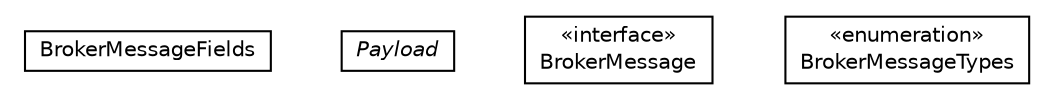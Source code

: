 #!/usr/local/bin/dot
#
# Class diagram 
# Generated by UMLGraph version R5_6-24-gf6e263 (http://www.umlgraph.org/)
#

digraph G {
	edge [fontname="Helvetica",fontsize=10,labelfontname="Helvetica",labelfontsize=10];
	node [fontname="Helvetica",fontsize=10,shape=plaintext];
	nodesep=0.25;
	ranksep=0.5;
	// org.universAAL.middleware.brokers.message.BrokerMessageFields
	c18631 [label=<<table title="org.universAAL.middleware.brokers.message.BrokerMessageFields" border="0" cellborder="1" cellspacing="0" cellpadding="2" port="p" href="./BrokerMessageFields.html">
		<tr><td><table border="0" cellspacing="0" cellpadding="1">
<tr><td align="center" balign="center"> BrokerMessageFields </td></tr>
		</table></td></tr>
		</table>>, URL="./BrokerMessageFields.html", fontname="Helvetica", fontcolor="black", fontsize=10.0];
	// org.universAAL.middleware.brokers.message.Payload
	c18632 [label=<<table title="org.universAAL.middleware.brokers.message.Payload" border="0" cellborder="1" cellspacing="0" cellpadding="2" port="p" href="./Payload.html">
		<tr><td><table border="0" cellspacing="0" cellpadding="1">
<tr><td align="center" balign="center"><font face="Helvetica-Oblique"> Payload </font></td></tr>
		</table></td></tr>
		</table>>, URL="./Payload.html", fontname="Helvetica", fontcolor="black", fontsize=10.0];
	// org.universAAL.middleware.brokers.message.BrokerMessage
	c18633 [label=<<table title="org.universAAL.middleware.brokers.message.BrokerMessage" border="0" cellborder="1" cellspacing="0" cellpadding="2" port="p" href="./BrokerMessage.html">
		<tr><td><table border="0" cellspacing="0" cellpadding="1">
<tr><td align="center" balign="center"> &#171;interface&#187; </td></tr>
<tr><td align="center" balign="center"> BrokerMessage </td></tr>
		</table></td></tr>
		</table>>, URL="./BrokerMessage.html", fontname="Helvetica", fontcolor="black", fontsize=10.0];
	// org.universAAL.middleware.brokers.message.BrokerMessage.BrokerMessageTypes
	c18634 [label=<<table title="org.universAAL.middleware.brokers.message.BrokerMessage.BrokerMessageTypes" border="0" cellborder="1" cellspacing="0" cellpadding="2" port="p" href="./BrokerMessage.BrokerMessageTypes.html">
		<tr><td><table border="0" cellspacing="0" cellpadding="1">
<tr><td align="center" balign="center"> &#171;enumeration&#187; </td></tr>
<tr><td align="center" balign="center"> BrokerMessageTypes </td></tr>
		</table></td></tr>
		</table>>, URL="./BrokerMessage.BrokerMessageTypes.html", fontname="Helvetica", fontcolor="black", fontsize=10.0];
}

